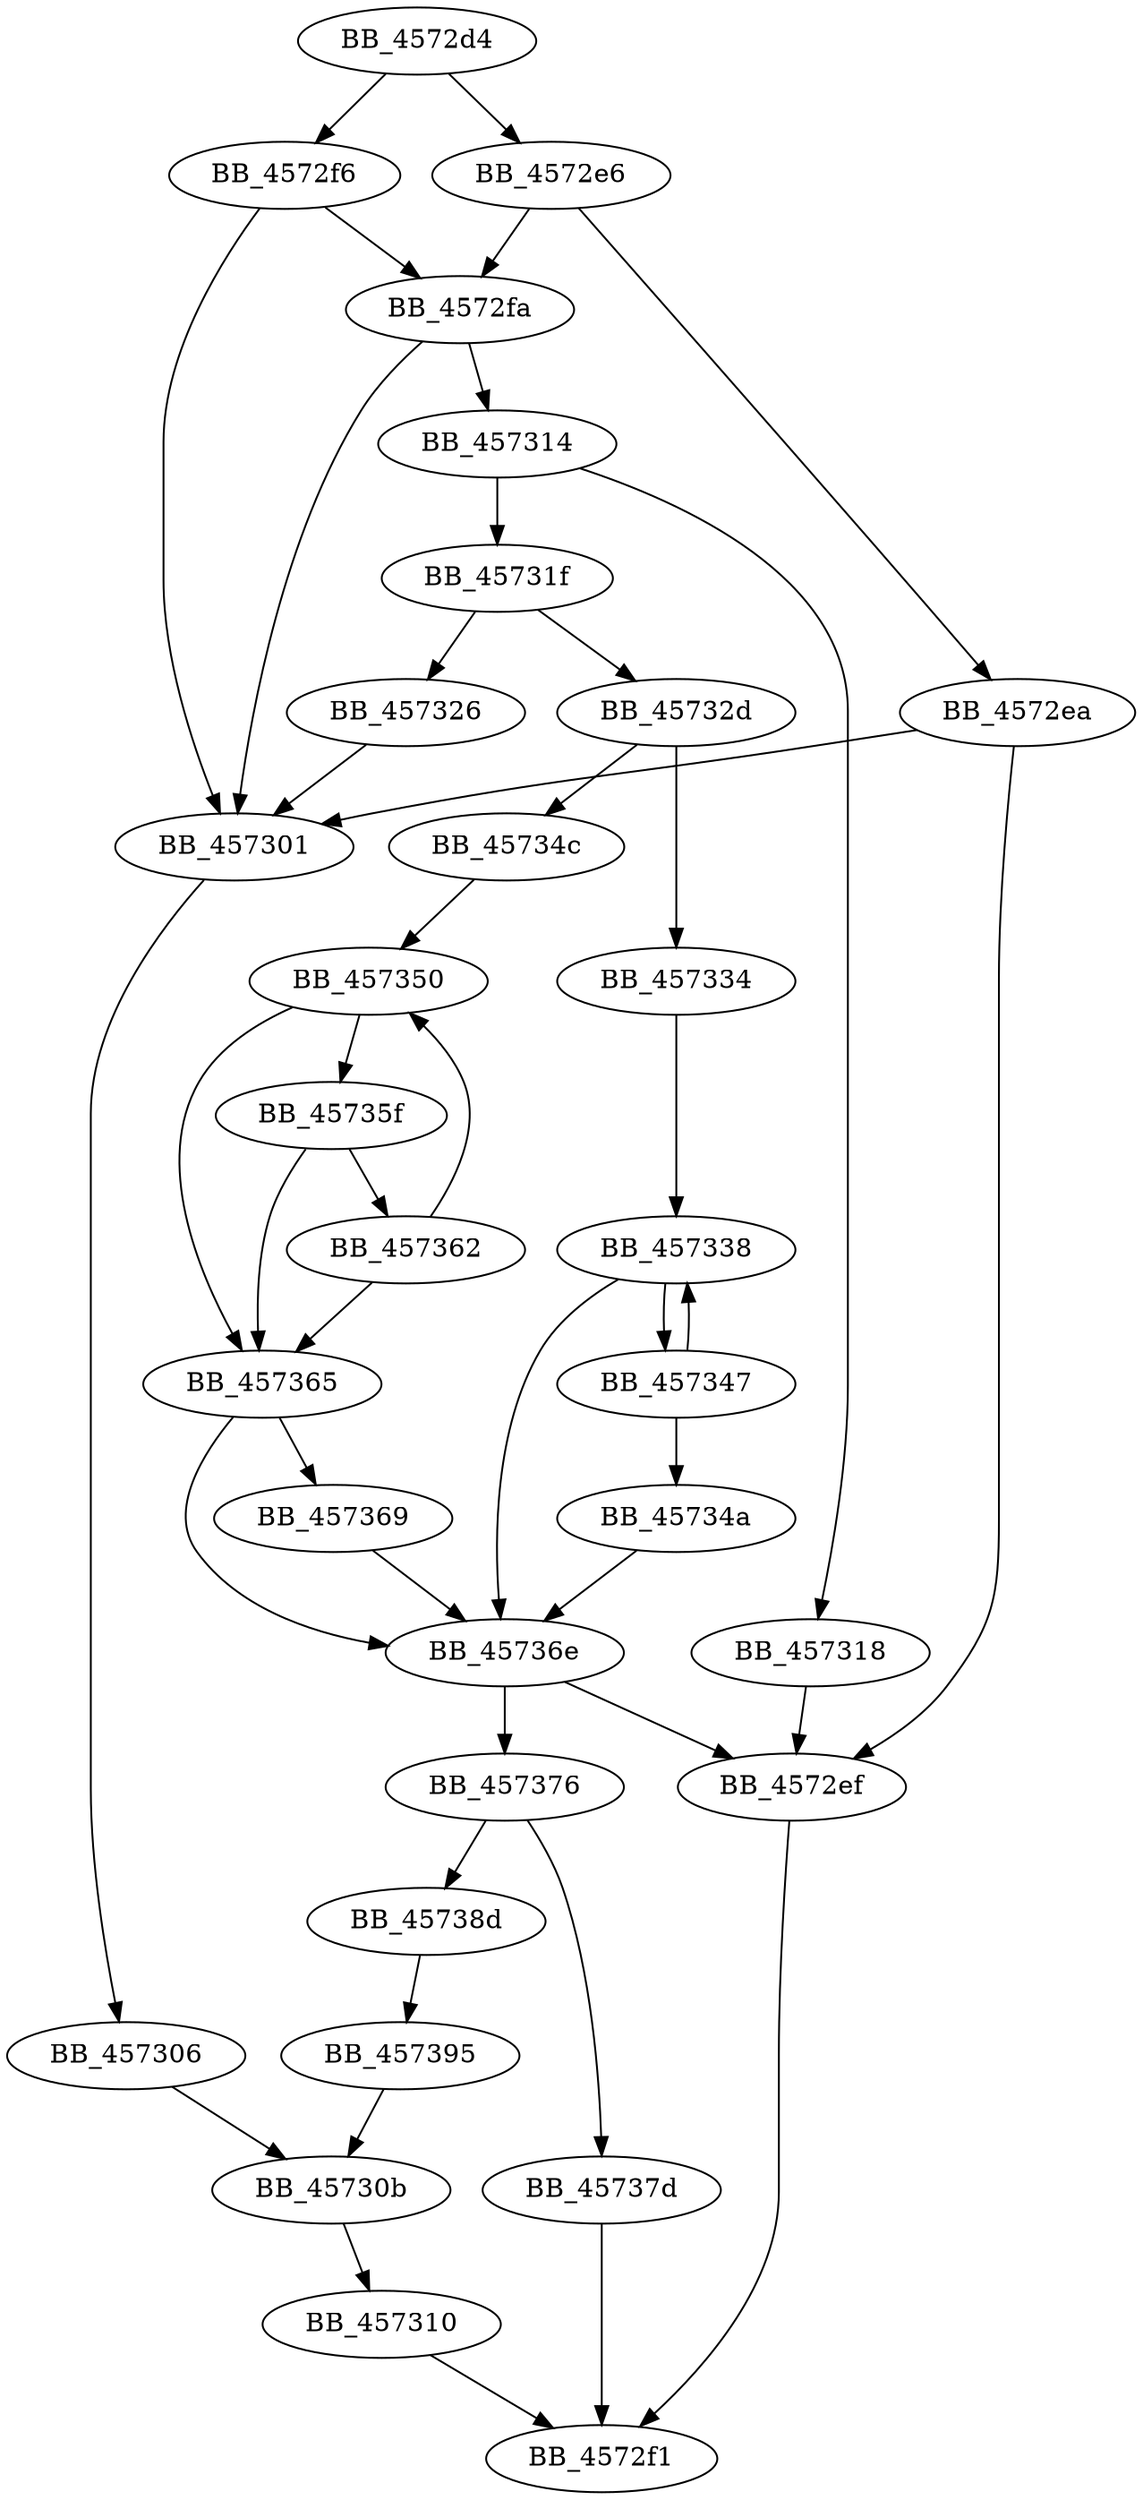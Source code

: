 DiGraph sub_4572D4{
BB_4572d4->BB_4572e6
BB_4572d4->BB_4572f6
BB_4572e6->BB_4572ea
BB_4572e6->BB_4572fa
BB_4572ea->BB_4572ef
BB_4572ea->BB_457301
BB_4572ef->BB_4572f1
BB_4572f6->BB_4572fa
BB_4572f6->BB_457301
BB_4572fa->BB_457301
BB_4572fa->BB_457314
BB_457301->BB_457306
BB_457306->BB_45730b
BB_45730b->BB_457310
BB_457310->BB_4572f1
BB_457314->BB_457318
BB_457314->BB_45731f
BB_457318->BB_4572ef
BB_45731f->BB_457326
BB_45731f->BB_45732d
BB_457326->BB_457301
BB_45732d->BB_457334
BB_45732d->BB_45734c
BB_457334->BB_457338
BB_457338->BB_457347
BB_457338->BB_45736e
BB_457347->BB_457338
BB_457347->BB_45734a
BB_45734a->BB_45736e
BB_45734c->BB_457350
BB_457350->BB_45735f
BB_457350->BB_457365
BB_45735f->BB_457362
BB_45735f->BB_457365
BB_457362->BB_457350
BB_457362->BB_457365
BB_457365->BB_457369
BB_457365->BB_45736e
BB_457369->BB_45736e
BB_45736e->BB_4572ef
BB_45736e->BB_457376
BB_457376->BB_45737d
BB_457376->BB_45738d
BB_45737d->BB_4572f1
BB_45738d->BB_457395
BB_457395->BB_45730b
}
